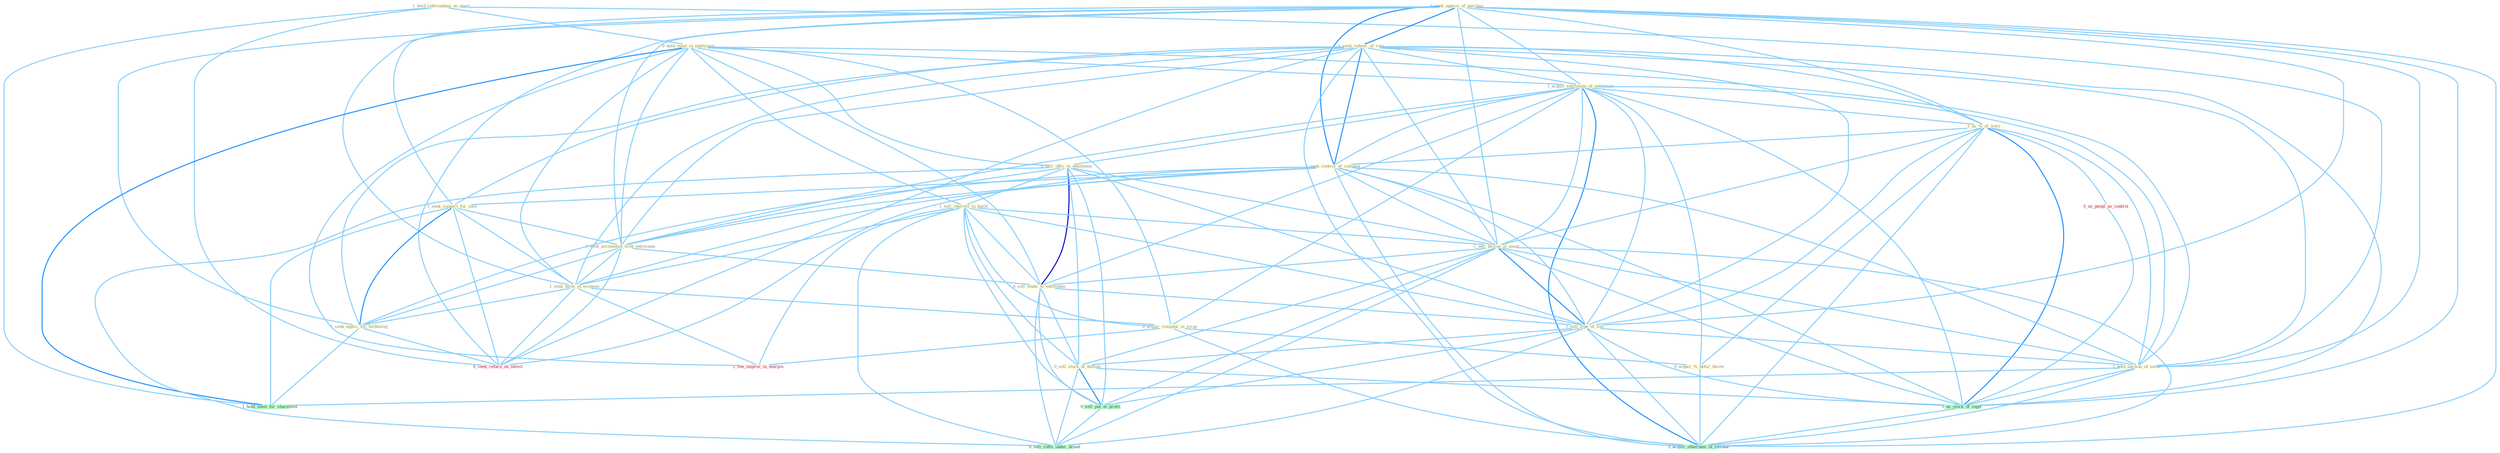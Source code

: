 Graph G{ 
    node
    [shape=polygon,style=filled,width=.5,height=.06,color="#BDFCC9",fixedsize=true,fontsize=4,
    fontcolor="#2f4f4f"];
    {node
    [color="#ffffe0", fontcolor="#8b7d6b"] "1_hold_referendum_on_elect " "1_seek_approv_of_purchas " "0_hold_meet_in_entitynam " "1_seek_rehear_of_rule " "1_acquir_entitynam_of_entitynam " "1_us_%_of_ivori " "0_sell_offic_to_entitynam " "1_seek_control_of_compani " "1_seek_support_for_sale " "1_sell_interest_in_build " "1_seek_accommod_with_entitynam " "1_seek_term_in_economi " "1_sell_billion_of_asset " "0_sell_stake_to_entitynam " "1_seek_applic_for_technolog " "0_acquir_compani_in_swap " "1_sell_type_of_suit " "0_acquir_%_befor_throw " "0_sell_stock_at_bottom " "1_hold_auction_of_secur "}
{node [color="#fff0f5", fontcolor="#b22222"] "0_us_peopl_as_control " "0_seek_return_on_invest " "1_see_improv_in_margin "}
edge [color="#B0E2FF"];

	"1_hold_referendum_on_elect " -- "0_hold_meet_in_entitynam " [w="1", color="#87cefa" ];
	"1_hold_referendum_on_elect " -- "1_hold_auction_of_secur " [w="1", color="#87cefa" ];
	"1_hold_referendum_on_elect " -- "0_seek_return_on_invest " [w="1", color="#87cefa" ];
	"1_hold_referendum_on_elect " -- "1_hold_meet_for_sharehold " [w="1", color="#87cefa" ];
	"1_seek_approv_of_purchas " -- "1_seek_rehear_of_rule " [w="2", color="#1e90ff" , len=0.8];
	"1_seek_approv_of_purchas " -- "1_acquir_entitynam_of_entitynam " [w="1", color="#87cefa" ];
	"1_seek_approv_of_purchas " -- "1_us_%_of_ivori " [w="1", color="#87cefa" ];
	"1_seek_approv_of_purchas " -- "1_seek_control_of_compani " [w="2", color="#1e90ff" , len=0.8];
	"1_seek_approv_of_purchas " -- "1_seek_support_for_sale " [w="1", color="#87cefa" ];
	"1_seek_approv_of_purchas " -- "1_seek_accommod_with_entitynam " [w="1", color="#87cefa" ];
	"1_seek_approv_of_purchas " -- "1_seek_term_in_economi " [w="1", color="#87cefa" ];
	"1_seek_approv_of_purchas " -- "1_sell_billion_of_asset " [w="1", color="#87cefa" ];
	"1_seek_approv_of_purchas " -- "1_seek_applic_for_technolog " [w="1", color="#87cefa" ];
	"1_seek_approv_of_purchas " -- "1_sell_type_of_suit " [w="1", color="#87cefa" ];
	"1_seek_approv_of_purchas " -- "1_hold_auction_of_secur " [w="1", color="#87cefa" ];
	"1_seek_approv_of_purchas " -- "0_seek_return_on_invest " [w="1", color="#87cefa" ];
	"1_seek_approv_of_purchas " -- "1_us_stock_of_capit " [w="1", color="#87cefa" ];
	"1_seek_approv_of_purchas " -- "1_acquir_othernum_of_restaur " [w="1", color="#87cefa" ];
	"0_hold_meet_in_entitynam " -- "1_acquir_entitynam_of_entitynam " [w="1", color="#87cefa" ];
	"0_hold_meet_in_entitynam " -- "0_sell_offic_to_entitynam " [w="1", color="#87cefa" ];
	"0_hold_meet_in_entitynam " -- "1_sell_interest_in_build " [w="1", color="#87cefa" ];
	"0_hold_meet_in_entitynam " -- "1_seek_accommod_with_entitynam " [w="1", color="#87cefa" ];
	"0_hold_meet_in_entitynam " -- "1_seek_term_in_economi " [w="1", color="#87cefa" ];
	"0_hold_meet_in_entitynam " -- "0_sell_stake_to_entitynam " [w="1", color="#87cefa" ];
	"0_hold_meet_in_entitynam " -- "0_acquir_compani_in_swap " [w="1", color="#87cefa" ];
	"0_hold_meet_in_entitynam " -- "1_hold_auction_of_secur " [w="1", color="#87cefa" ];
	"0_hold_meet_in_entitynam " -- "1_see_improv_in_margin " [w="1", color="#87cefa" ];
	"0_hold_meet_in_entitynam " -- "1_hold_meet_for_sharehold " [w="2", color="#1e90ff" , len=0.8];
	"1_seek_rehear_of_rule " -- "1_acquir_entitynam_of_entitynam " [w="1", color="#87cefa" ];
	"1_seek_rehear_of_rule " -- "1_us_%_of_ivori " [w="1", color="#87cefa" ];
	"1_seek_rehear_of_rule " -- "1_seek_control_of_compani " [w="2", color="#1e90ff" , len=0.8];
	"1_seek_rehear_of_rule " -- "1_seek_support_for_sale " [w="1", color="#87cefa" ];
	"1_seek_rehear_of_rule " -- "1_seek_accommod_with_entitynam " [w="1", color="#87cefa" ];
	"1_seek_rehear_of_rule " -- "1_seek_term_in_economi " [w="1", color="#87cefa" ];
	"1_seek_rehear_of_rule " -- "1_sell_billion_of_asset " [w="1", color="#87cefa" ];
	"1_seek_rehear_of_rule " -- "1_seek_applic_for_technolog " [w="1", color="#87cefa" ];
	"1_seek_rehear_of_rule " -- "1_sell_type_of_suit " [w="1", color="#87cefa" ];
	"1_seek_rehear_of_rule " -- "1_hold_auction_of_secur " [w="1", color="#87cefa" ];
	"1_seek_rehear_of_rule " -- "0_seek_return_on_invest " [w="1", color="#87cefa" ];
	"1_seek_rehear_of_rule " -- "1_us_stock_of_capit " [w="1", color="#87cefa" ];
	"1_seek_rehear_of_rule " -- "1_acquir_othernum_of_restaur " [w="1", color="#87cefa" ];
	"1_acquir_entitynam_of_entitynam " -- "1_us_%_of_ivori " [w="1", color="#87cefa" ];
	"1_acquir_entitynam_of_entitynam " -- "0_sell_offic_to_entitynam " [w="1", color="#87cefa" ];
	"1_acquir_entitynam_of_entitynam " -- "1_seek_control_of_compani " [w="1", color="#87cefa" ];
	"1_acquir_entitynam_of_entitynam " -- "1_seek_accommod_with_entitynam " [w="1", color="#87cefa" ];
	"1_acquir_entitynam_of_entitynam " -- "1_sell_billion_of_asset " [w="1", color="#87cefa" ];
	"1_acquir_entitynam_of_entitynam " -- "0_sell_stake_to_entitynam " [w="1", color="#87cefa" ];
	"1_acquir_entitynam_of_entitynam " -- "0_acquir_compani_in_swap " [w="1", color="#87cefa" ];
	"1_acquir_entitynam_of_entitynam " -- "1_sell_type_of_suit " [w="1", color="#87cefa" ];
	"1_acquir_entitynam_of_entitynam " -- "0_acquir_%_befor_throw " [w="1", color="#87cefa" ];
	"1_acquir_entitynam_of_entitynam " -- "1_hold_auction_of_secur " [w="1", color="#87cefa" ];
	"1_acquir_entitynam_of_entitynam " -- "1_us_stock_of_capit " [w="1", color="#87cefa" ];
	"1_acquir_entitynam_of_entitynam " -- "1_acquir_othernum_of_restaur " [w="2", color="#1e90ff" , len=0.8];
	"1_us_%_of_ivori " -- "1_seek_control_of_compani " [w="1", color="#87cefa" ];
	"1_us_%_of_ivori " -- "1_sell_billion_of_asset " [w="1", color="#87cefa" ];
	"1_us_%_of_ivori " -- "1_sell_type_of_suit " [w="1", color="#87cefa" ];
	"1_us_%_of_ivori " -- "0_acquir_%_befor_throw " [w="1", color="#87cefa" ];
	"1_us_%_of_ivori " -- "1_hold_auction_of_secur " [w="1", color="#87cefa" ];
	"1_us_%_of_ivori " -- "0_us_peopl_as_control " [w="1", color="#87cefa" ];
	"1_us_%_of_ivori " -- "1_us_stock_of_capit " [w="2", color="#1e90ff" , len=0.8];
	"1_us_%_of_ivori " -- "1_acquir_othernum_of_restaur " [w="1", color="#87cefa" ];
	"0_sell_offic_to_entitynam " -- "1_sell_interest_in_build " [w="1", color="#87cefa" ];
	"0_sell_offic_to_entitynam " -- "1_seek_accommod_with_entitynam " [w="1", color="#87cefa" ];
	"0_sell_offic_to_entitynam " -- "1_sell_billion_of_asset " [w="1", color="#87cefa" ];
	"0_sell_offic_to_entitynam " -- "0_sell_stake_to_entitynam " [w="3", color="#0000cd" , len=0.6];
	"0_sell_offic_to_entitynam " -- "1_sell_type_of_suit " [w="1", color="#87cefa" ];
	"0_sell_offic_to_entitynam " -- "0_sell_stock_at_bottom " [w="1", color="#87cefa" ];
	"0_sell_offic_to_entitynam " -- "0_sell_put_at_profit " [w="1", color="#87cefa" ];
	"0_sell_offic_to_entitynam " -- "0_sell_coffe_under_brand " [w="1", color="#87cefa" ];
	"1_seek_control_of_compani " -- "1_seek_support_for_sale " [w="1", color="#87cefa" ];
	"1_seek_control_of_compani " -- "1_seek_accommod_with_entitynam " [w="1", color="#87cefa" ];
	"1_seek_control_of_compani " -- "1_seek_term_in_economi " [w="1", color="#87cefa" ];
	"1_seek_control_of_compani " -- "1_sell_billion_of_asset " [w="1", color="#87cefa" ];
	"1_seek_control_of_compani " -- "1_seek_applic_for_technolog " [w="1", color="#87cefa" ];
	"1_seek_control_of_compani " -- "1_sell_type_of_suit " [w="1", color="#87cefa" ];
	"1_seek_control_of_compani " -- "1_hold_auction_of_secur " [w="1", color="#87cefa" ];
	"1_seek_control_of_compani " -- "0_seek_return_on_invest " [w="1", color="#87cefa" ];
	"1_seek_control_of_compani " -- "1_us_stock_of_capit " [w="1", color="#87cefa" ];
	"1_seek_control_of_compani " -- "1_acquir_othernum_of_restaur " [w="1", color="#87cefa" ];
	"1_seek_support_for_sale " -- "1_seek_accommod_with_entitynam " [w="1", color="#87cefa" ];
	"1_seek_support_for_sale " -- "1_seek_term_in_economi " [w="1", color="#87cefa" ];
	"1_seek_support_for_sale " -- "1_seek_applic_for_technolog " [w="2", color="#1e90ff" , len=0.8];
	"1_seek_support_for_sale " -- "0_seek_return_on_invest " [w="1", color="#87cefa" ];
	"1_seek_support_for_sale " -- "1_hold_meet_for_sharehold " [w="1", color="#87cefa" ];
	"1_sell_interest_in_build " -- "1_seek_term_in_economi " [w="1", color="#87cefa" ];
	"1_sell_interest_in_build " -- "1_sell_billion_of_asset " [w="1", color="#87cefa" ];
	"1_sell_interest_in_build " -- "0_sell_stake_to_entitynam " [w="1", color="#87cefa" ];
	"1_sell_interest_in_build " -- "0_acquir_compani_in_swap " [w="1", color="#87cefa" ];
	"1_sell_interest_in_build " -- "1_sell_type_of_suit " [w="1", color="#87cefa" ];
	"1_sell_interest_in_build " -- "0_sell_stock_at_bottom " [w="1", color="#87cefa" ];
	"1_sell_interest_in_build " -- "0_sell_put_at_profit " [w="1", color="#87cefa" ];
	"1_sell_interest_in_build " -- "1_see_improv_in_margin " [w="1", color="#87cefa" ];
	"1_sell_interest_in_build " -- "0_sell_coffe_under_brand " [w="1", color="#87cefa" ];
	"1_seek_accommod_with_entitynam " -- "1_seek_term_in_economi " [w="1", color="#87cefa" ];
	"1_seek_accommod_with_entitynam " -- "0_sell_stake_to_entitynam " [w="1", color="#87cefa" ];
	"1_seek_accommod_with_entitynam " -- "1_seek_applic_for_technolog " [w="1", color="#87cefa" ];
	"1_seek_accommod_with_entitynam " -- "0_seek_return_on_invest " [w="1", color="#87cefa" ];
	"1_seek_term_in_economi " -- "1_seek_applic_for_technolog " [w="1", color="#87cefa" ];
	"1_seek_term_in_economi " -- "0_acquir_compani_in_swap " [w="1", color="#87cefa" ];
	"1_seek_term_in_economi " -- "0_seek_return_on_invest " [w="1", color="#87cefa" ];
	"1_seek_term_in_economi " -- "1_see_improv_in_margin " [w="1", color="#87cefa" ];
	"1_sell_billion_of_asset " -- "0_sell_stake_to_entitynam " [w="1", color="#87cefa" ];
	"1_sell_billion_of_asset " -- "1_sell_type_of_suit " [w="2", color="#1e90ff" , len=0.8];
	"1_sell_billion_of_asset " -- "0_sell_stock_at_bottom " [w="1", color="#87cefa" ];
	"1_sell_billion_of_asset " -- "1_hold_auction_of_secur " [w="1", color="#87cefa" ];
	"1_sell_billion_of_asset " -- "0_sell_put_at_profit " [w="1", color="#87cefa" ];
	"1_sell_billion_of_asset " -- "1_us_stock_of_capit " [w="1", color="#87cefa" ];
	"1_sell_billion_of_asset " -- "0_sell_coffe_under_brand " [w="1", color="#87cefa" ];
	"1_sell_billion_of_asset " -- "1_acquir_othernum_of_restaur " [w="1", color="#87cefa" ];
	"0_sell_stake_to_entitynam " -- "1_sell_type_of_suit " [w="1", color="#87cefa" ];
	"0_sell_stake_to_entitynam " -- "0_sell_stock_at_bottom " [w="1", color="#87cefa" ];
	"0_sell_stake_to_entitynam " -- "0_sell_put_at_profit " [w="1", color="#87cefa" ];
	"0_sell_stake_to_entitynam " -- "0_sell_coffe_under_brand " [w="1", color="#87cefa" ];
	"1_seek_applic_for_technolog " -- "0_seek_return_on_invest " [w="1", color="#87cefa" ];
	"1_seek_applic_for_technolog " -- "1_hold_meet_for_sharehold " [w="1", color="#87cefa" ];
	"0_acquir_compani_in_swap " -- "0_acquir_%_befor_throw " [w="1", color="#87cefa" ];
	"0_acquir_compani_in_swap " -- "1_see_improv_in_margin " [w="1", color="#87cefa" ];
	"0_acquir_compani_in_swap " -- "1_acquir_othernum_of_restaur " [w="1", color="#87cefa" ];
	"1_sell_type_of_suit " -- "0_sell_stock_at_bottom " [w="1", color="#87cefa" ];
	"1_sell_type_of_suit " -- "1_hold_auction_of_secur " [w="1", color="#87cefa" ];
	"1_sell_type_of_suit " -- "0_sell_put_at_profit " [w="1", color="#87cefa" ];
	"1_sell_type_of_suit " -- "1_us_stock_of_capit " [w="1", color="#87cefa" ];
	"1_sell_type_of_suit " -- "0_sell_coffe_under_brand " [w="1", color="#87cefa" ];
	"1_sell_type_of_suit " -- "1_acquir_othernum_of_restaur " [w="1", color="#87cefa" ];
	"0_acquir_%_befor_throw " -- "1_acquir_othernum_of_restaur " [w="1", color="#87cefa" ];
	"0_sell_stock_at_bottom " -- "0_sell_put_at_profit " [w="2", color="#1e90ff" , len=0.8];
	"0_sell_stock_at_bottom " -- "1_us_stock_of_capit " [w="1", color="#87cefa" ];
	"0_sell_stock_at_bottom " -- "0_sell_coffe_under_brand " [w="1", color="#87cefa" ];
	"1_hold_auction_of_secur " -- "1_us_stock_of_capit " [w="1", color="#87cefa" ];
	"1_hold_auction_of_secur " -- "1_hold_meet_for_sharehold " [w="1", color="#87cefa" ];
	"1_hold_auction_of_secur " -- "1_acquir_othernum_of_restaur " [w="1", color="#87cefa" ];
	"0_us_peopl_as_control " -- "1_us_stock_of_capit " [w="1", color="#87cefa" ];
	"0_sell_put_at_profit " -- "0_sell_coffe_under_brand " [w="1", color="#87cefa" ];
	"1_us_stock_of_capit " -- "1_acquir_othernum_of_restaur " [w="1", color="#87cefa" ];
}